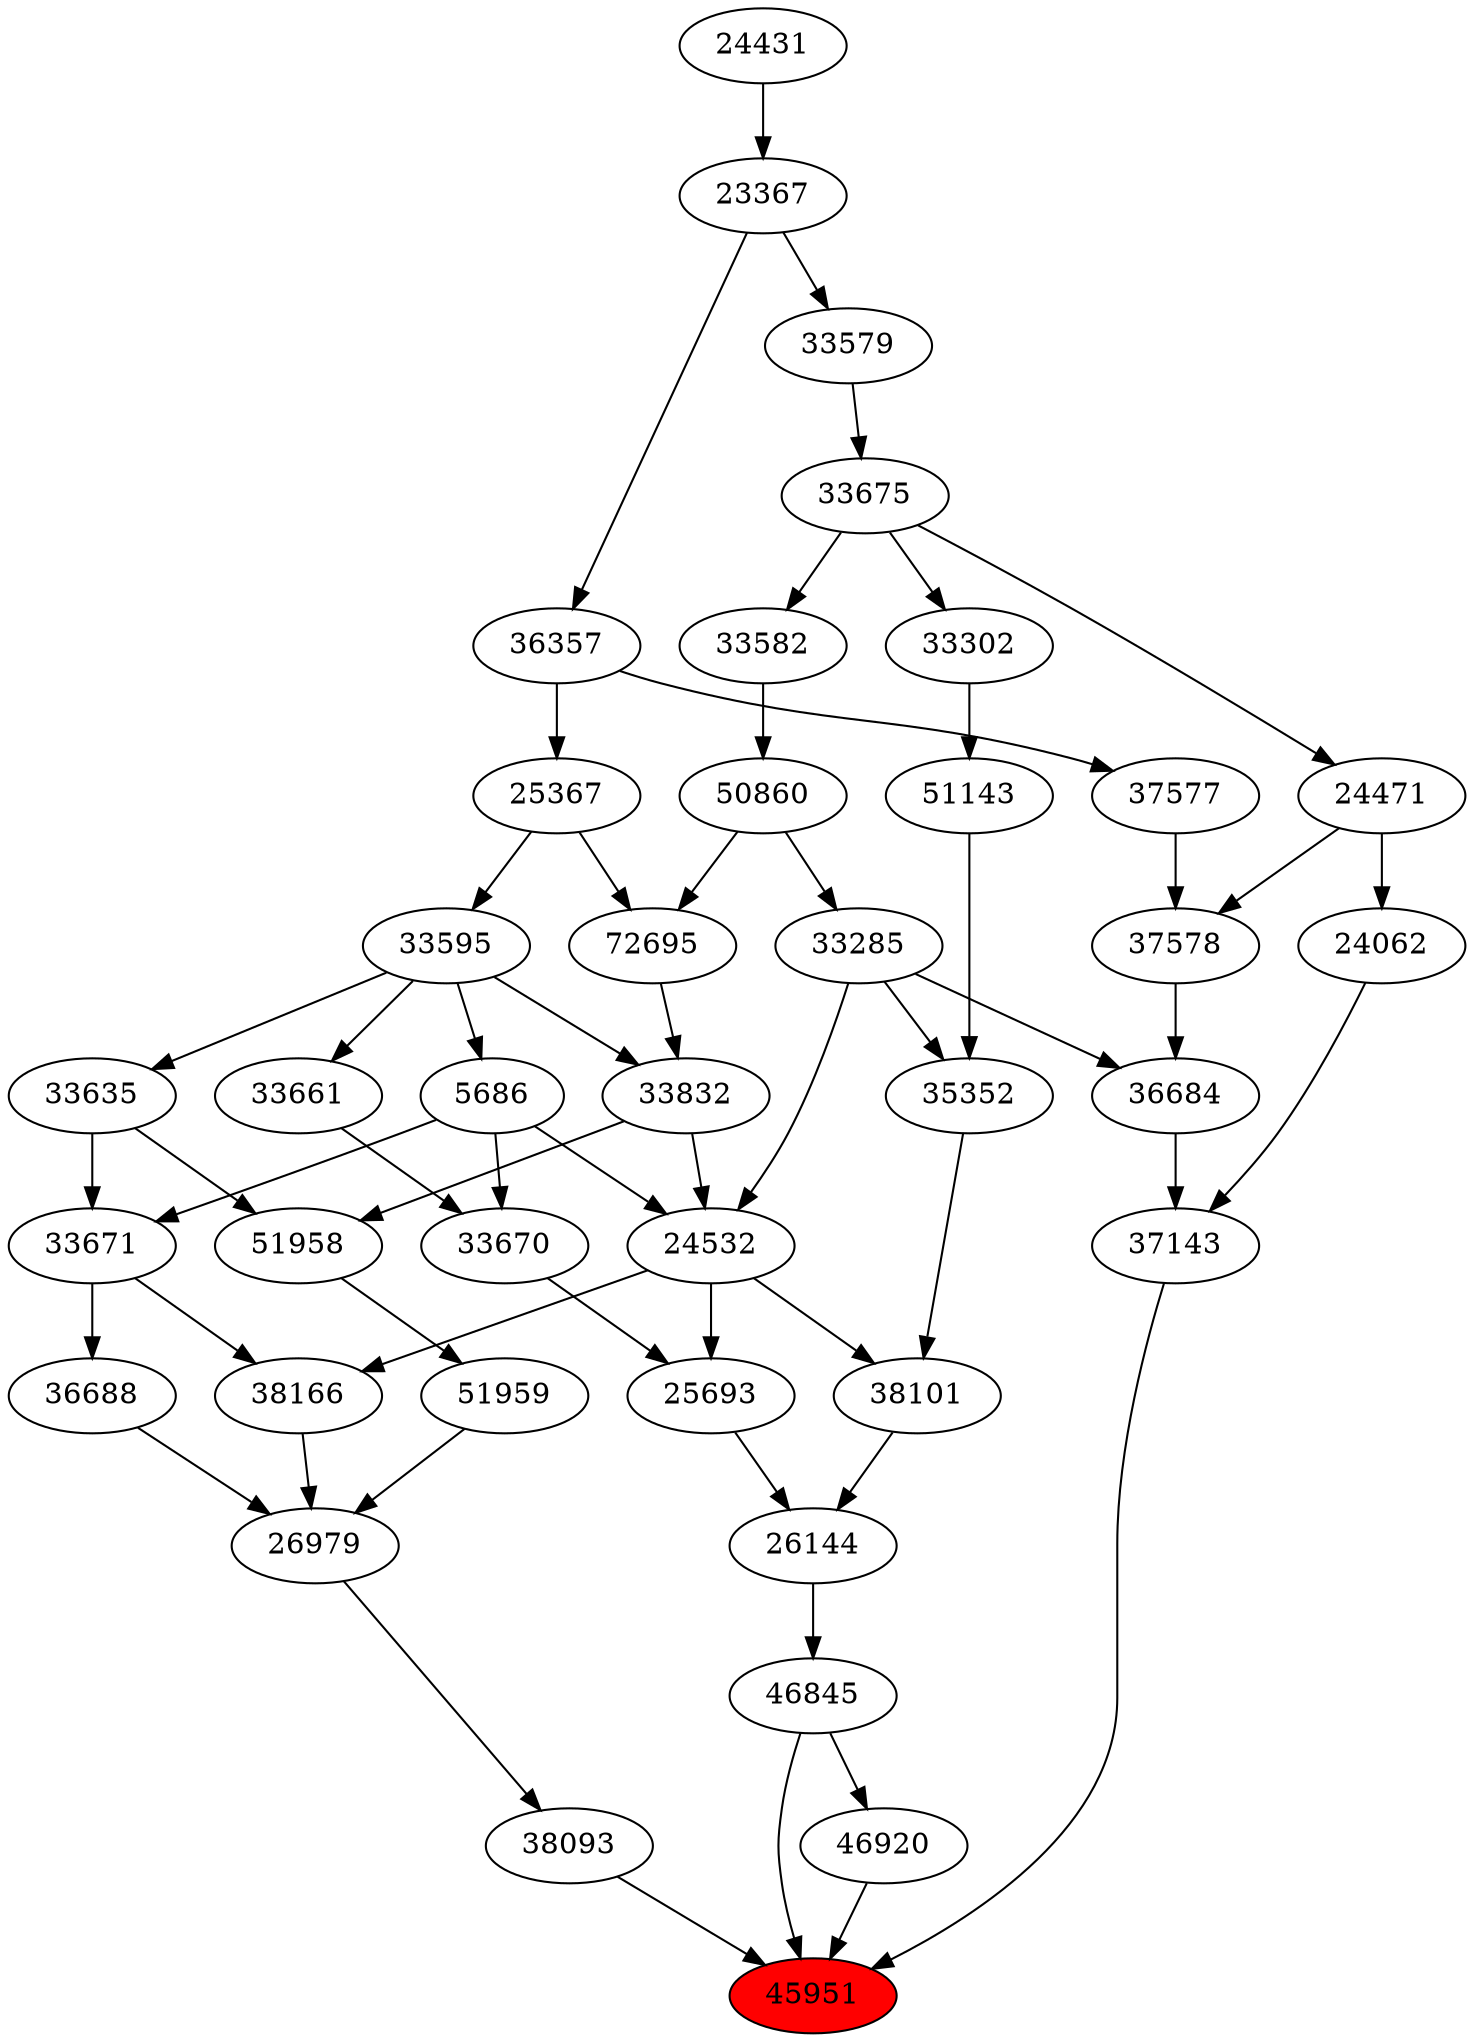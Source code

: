strict digraph{ 
45951 [label="45951" fillcolor=red style=filled]
46845 -> 45951
46920 -> 45951
38093 -> 45951
37143 -> 45951
46845 [label="46845"]
26144 -> 46845
46920 [label="46920"]
46845 -> 46920
38093 [label="38093"]
26979 -> 38093
37143 [label="37143"]
36684 -> 37143
24062 -> 37143
26144 [label="26144"]
38101 -> 26144
25693 -> 26144
26979 [label="26979"]
36688 -> 26979
38166 -> 26979
51959 -> 26979
36684 [label="36684"]
33285 -> 36684
37578 -> 36684
24062 [label="24062"]
24471 -> 24062
38101 [label="38101"]
24532 -> 38101
35352 -> 38101
25693 [label="25693"]
24532 -> 25693
33670 -> 25693
36688 [label="36688"]
33671 -> 36688
38166 [label="38166"]
24532 -> 38166
33671 -> 38166
51959 [label="51959"]
51958 -> 51959
33285 [label="33285"]
50860 -> 33285
37578 [label="37578"]
24471 -> 37578
37577 -> 37578
24471 [label="24471"]
33675 -> 24471
24532 [label="24532"]
33285 -> 24532
5686 -> 24532
33832 -> 24532
35352 [label="35352"]
33285 -> 35352
51143 -> 35352
33670 [label="33670"]
5686 -> 33670
33661 -> 33670
33671 [label="33671"]
5686 -> 33671
33635 -> 33671
51958 [label="51958"]
33832 -> 51958
33635 -> 51958
50860 [label="50860"]
33582 -> 50860
37577 [label="37577"]
36357 -> 37577
33675 [label="33675"]
33579 -> 33675
5686 [label="5686"]
33595 -> 5686
33832 [label="33832"]
72695 -> 33832
33595 -> 33832
51143 [label="51143"]
33302 -> 51143
33661 [label="33661"]
33595 -> 33661
33635 [label="33635"]
33595 -> 33635
33582 [label="33582"]
33675 -> 33582
36357 [label="36357"]
23367 -> 36357
33579 [label="33579"]
23367 -> 33579
33595 [label="33595"]
25367 -> 33595
72695 [label="72695"]
50860 -> 72695
25367 -> 72695
33302 [label="33302"]
33675 -> 33302
23367 [label="23367"]
24431 -> 23367
25367 [label="25367"]
36357 -> 25367
24431 [label="24431"]
}